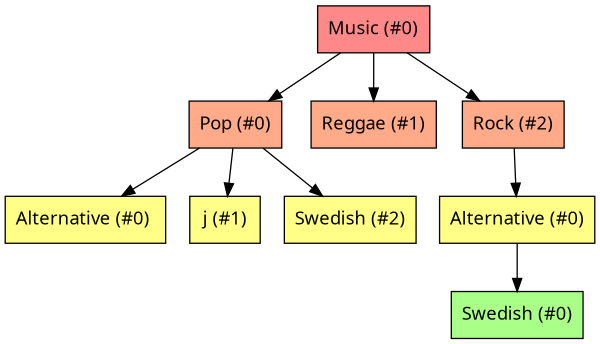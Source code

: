 digraph {
    size=4; 
    node [shape=record, style=filled, fontname="monoOne"];

    "Music (#0)" [fillcolor="#ff8888"];

    "Pop (#0)" [fillcolor="#ffaa88"];
    "Reggae (#1)" [fillcolor="#ffaa88"];
    "Rock (#2)" [fillcolor="#ffaa88"];

    "Alternative (#0) " [fillcolor="#ffff88"];
    "j (#1)" [fillcolor="#ffff88"];
    "Swedish (#2)" [fillcolor="#ffff88"];
    "Swedish (#0)" [fillcolor="#aaff88"];
    "Alternative (#0)" [fillcolor="#ffff88"];

    // ------------------

    "Music (#0)" -> "Pop (#0)";
    "Music (#0)" -> "Reggae (#1)";
    "Music (#0)" -> "Rock (#2)";

    "Pop (#0)" -> "Alternative (#0) ";
    "Pop (#0)" -> "j (#1)";
    "Pop (#0)" -> "Swedish (#2)";

    "Rock (#2)" -> "Alternative (#0)";
    "Alternative (#0)" -> "Swedish (#0)";
}
